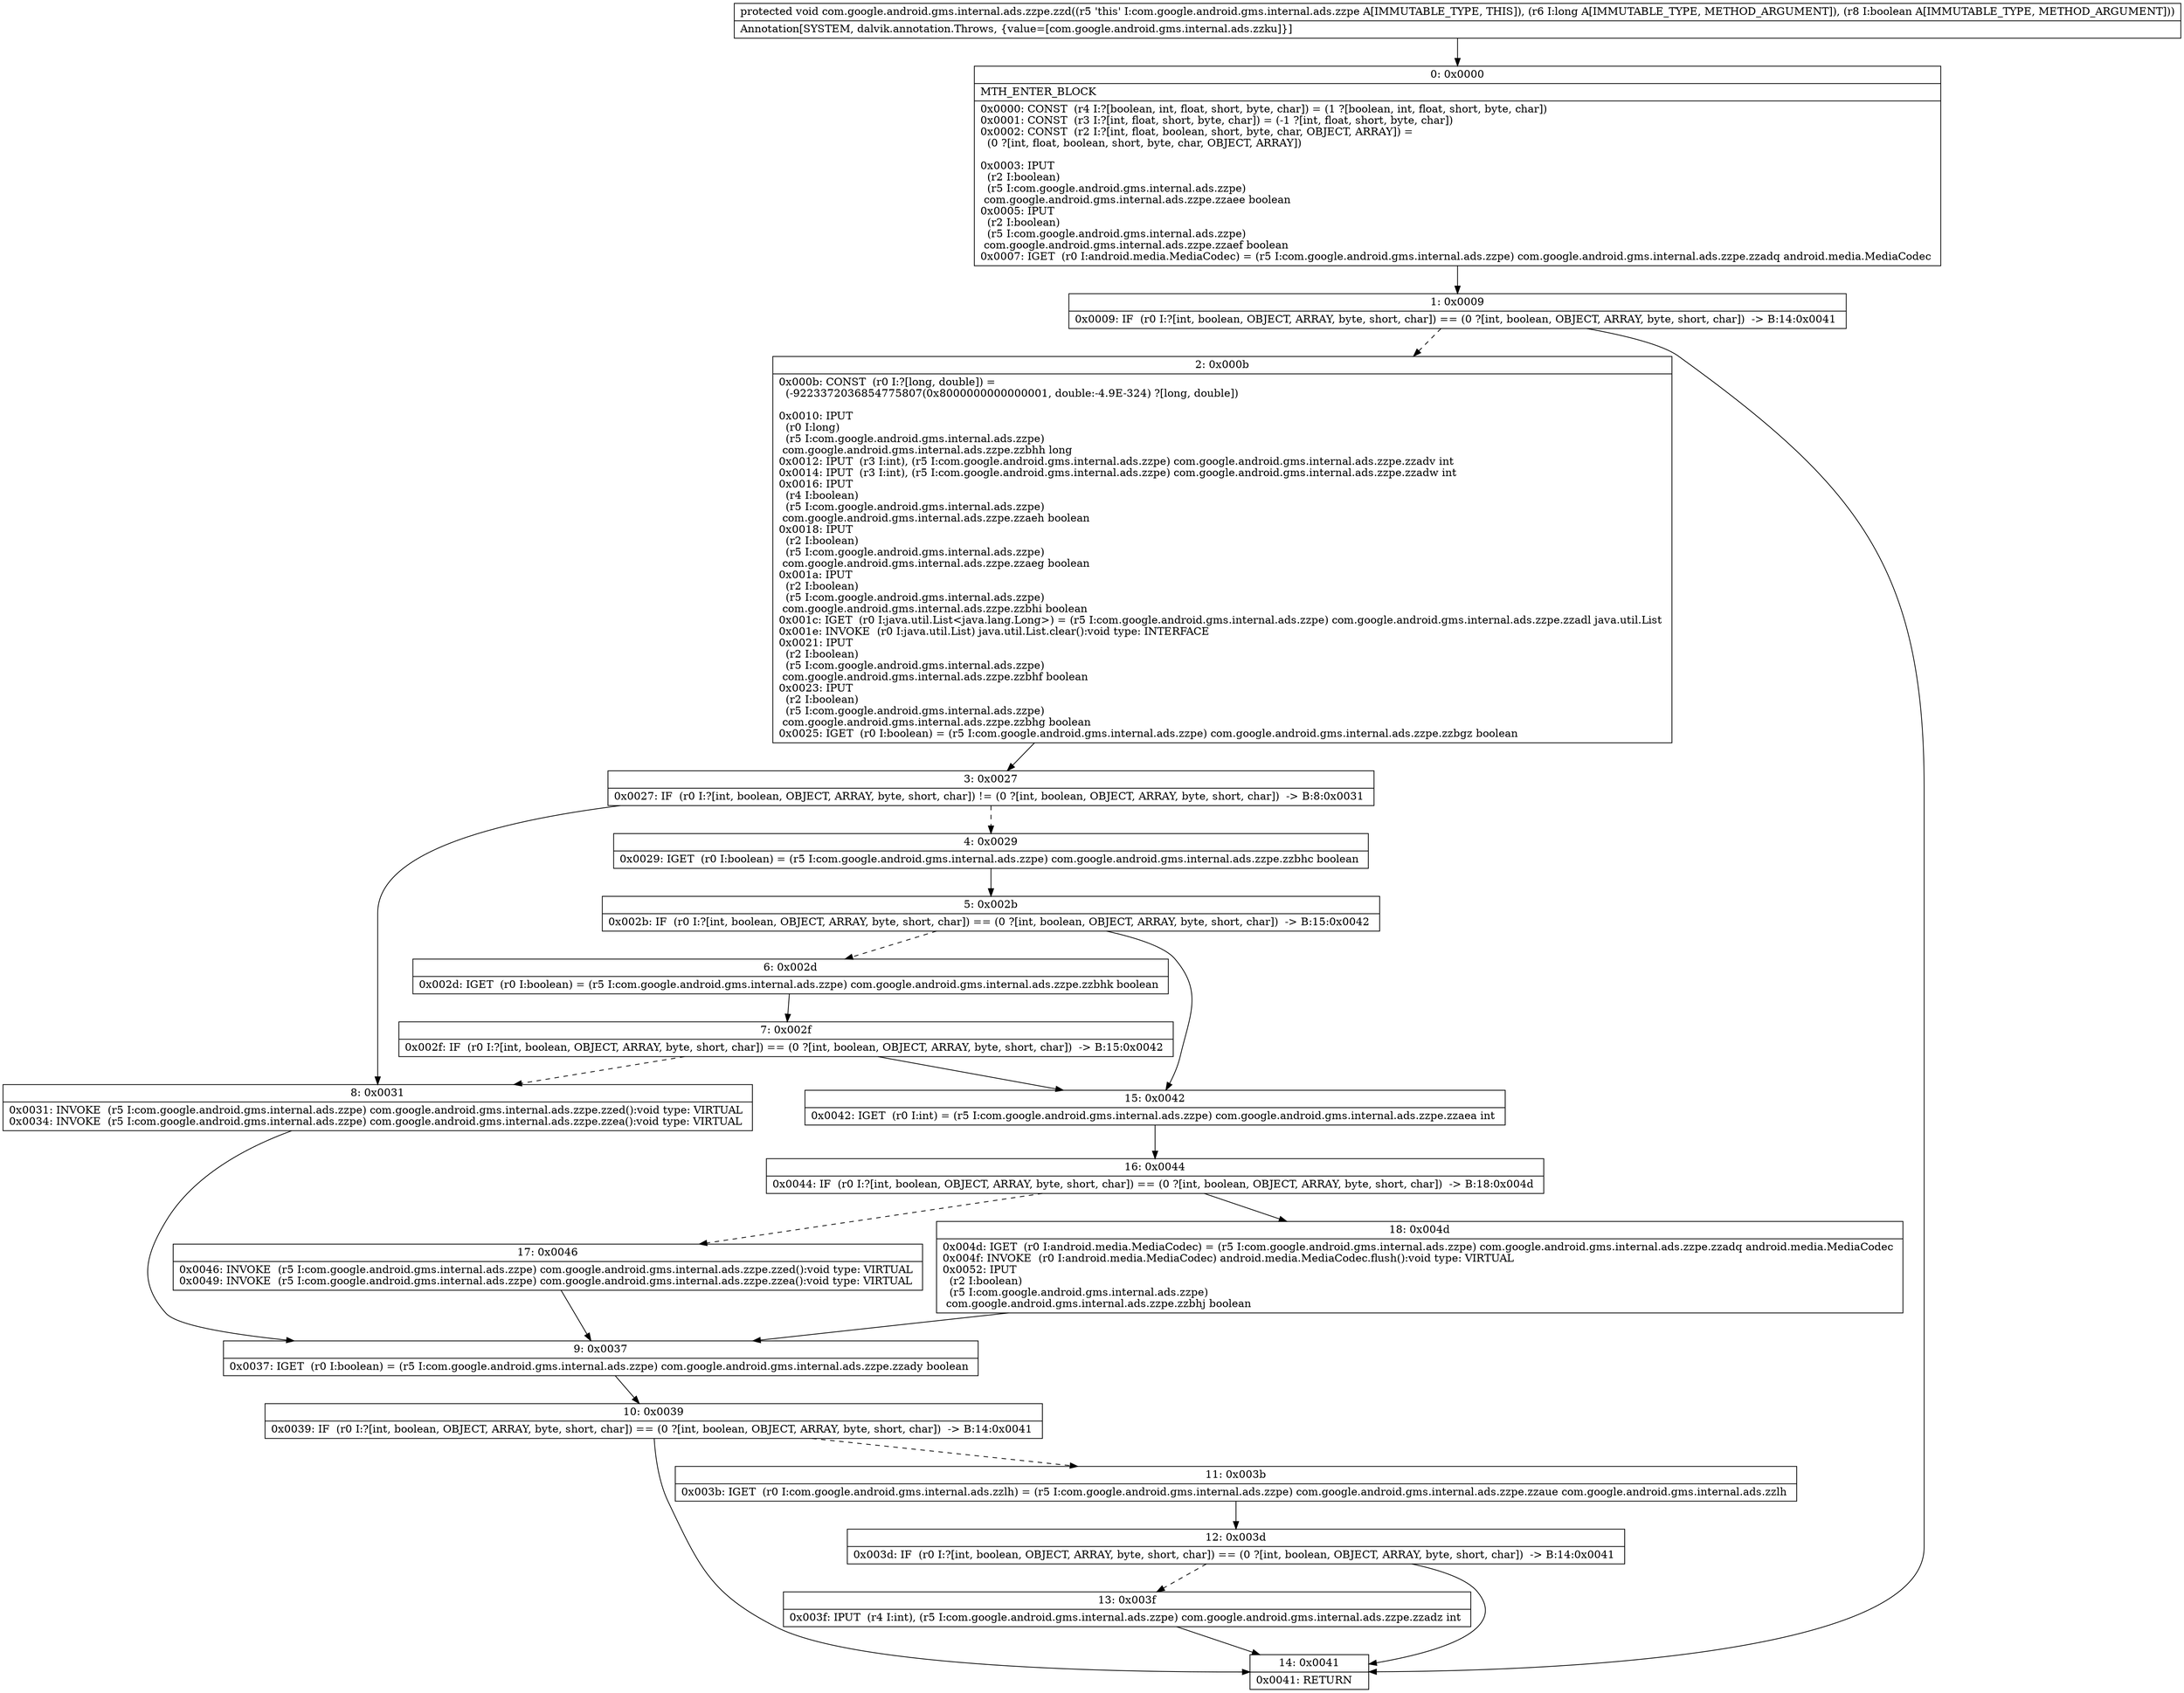 digraph "CFG forcom.google.android.gms.internal.ads.zzpe.zzd(JZ)V" {
Node_0 [shape=record,label="{0\:\ 0x0000|MTH_ENTER_BLOCK\l|0x0000: CONST  (r4 I:?[boolean, int, float, short, byte, char]) = (1 ?[boolean, int, float, short, byte, char]) \l0x0001: CONST  (r3 I:?[int, float, short, byte, char]) = (\-1 ?[int, float, short, byte, char]) \l0x0002: CONST  (r2 I:?[int, float, boolean, short, byte, char, OBJECT, ARRAY]) = \l  (0 ?[int, float, boolean, short, byte, char, OBJECT, ARRAY])\l \l0x0003: IPUT  \l  (r2 I:boolean)\l  (r5 I:com.google.android.gms.internal.ads.zzpe)\l com.google.android.gms.internal.ads.zzpe.zzaee boolean \l0x0005: IPUT  \l  (r2 I:boolean)\l  (r5 I:com.google.android.gms.internal.ads.zzpe)\l com.google.android.gms.internal.ads.zzpe.zzaef boolean \l0x0007: IGET  (r0 I:android.media.MediaCodec) = (r5 I:com.google.android.gms.internal.ads.zzpe) com.google.android.gms.internal.ads.zzpe.zzadq android.media.MediaCodec \l}"];
Node_1 [shape=record,label="{1\:\ 0x0009|0x0009: IF  (r0 I:?[int, boolean, OBJECT, ARRAY, byte, short, char]) == (0 ?[int, boolean, OBJECT, ARRAY, byte, short, char])  \-\> B:14:0x0041 \l}"];
Node_2 [shape=record,label="{2\:\ 0x000b|0x000b: CONST  (r0 I:?[long, double]) = \l  (\-9223372036854775807(0x8000000000000001, double:\-4.9E\-324) ?[long, double])\l \l0x0010: IPUT  \l  (r0 I:long)\l  (r5 I:com.google.android.gms.internal.ads.zzpe)\l com.google.android.gms.internal.ads.zzpe.zzbhh long \l0x0012: IPUT  (r3 I:int), (r5 I:com.google.android.gms.internal.ads.zzpe) com.google.android.gms.internal.ads.zzpe.zzadv int \l0x0014: IPUT  (r3 I:int), (r5 I:com.google.android.gms.internal.ads.zzpe) com.google.android.gms.internal.ads.zzpe.zzadw int \l0x0016: IPUT  \l  (r4 I:boolean)\l  (r5 I:com.google.android.gms.internal.ads.zzpe)\l com.google.android.gms.internal.ads.zzpe.zzaeh boolean \l0x0018: IPUT  \l  (r2 I:boolean)\l  (r5 I:com.google.android.gms.internal.ads.zzpe)\l com.google.android.gms.internal.ads.zzpe.zzaeg boolean \l0x001a: IPUT  \l  (r2 I:boolean)\l  (r5 I:com.google.android.gms.internal.ads.zzpe)\l com.google.android.gms.internal.ads.zzpe.zzbhi boolean \l0x001c: IGET  (r0 I:java.util.List\<java.lang.Long\>) = (r5 I:com.google.android.gms.internal.ads.zzpe) com.google.android.gms.internal.ads.zzpe.zzadl java.util.List \l0x001e: INVOKE  (r0 I:java.util.List) java.util.List.clear():void type: INTERFACE \l0x0021: IPUT  \l  (r2 I:boolean)\l  (r5 I:com.google.android.gms.internal.ads.zzpe)\l com.google.android.gms.internal.ads.zzpe.zzbhf boolean \l0x0023: IPUT  \l  (r2 I:boolean)\l  (r5 I:com.google.android.gms.internal.ads.zzpe)\l com.google.android.gms.internal.ads.zzpe.zzbhg boolean \l0x0025: IGET  (r0 I:boolean) = (r5 I:com.google.android.gms.internal.ads.zzpe) com.google.android.gms.internal.ads.zzpe.zzbgz boolean \l}"];
Node_3 [shape=record,label="{3\:\ 0x0027|0x0027: IF  (r0 I:?[int, boolean, OBJECT, ARRAY, byte, short, char]) != (0 ?[int, boolean, OBJECT, ARRAY, byte, short, char])  \-\> B:8:0x0031 \l}"];
Node_4 [shape=record,label="{4\:\ 0x0029|0x0029: IGET  (r0 I:boolean) = (r5 I:com.google.android.gms.internal.ads.zzpe) com.google.android.gms.internal.ads.zzpe.zzbhc boolean \l}"];
Node_5 [shape=record,label="{5\:\ 0x002b|0x002b: IF  (r0 I:?[int, boolean, OBJECT, ARRAY, byte, short, char]) == (0 ?[int, boolean, OBJECT, ARRAY, byte, short, char])  \-\> B:15:0x0042 \l}"];
Node_6 [shape=record,label="{6\:\ 0x002d|0x002d: IGET  (r0 I:boolean) = (r5 I:com.google.android.gms.internal.ads.zzpe) com.google.android.gms.internal.ads.zzpe.zzbhk boolean \l}"];
Node_7 [shape=record,label="{7\:\ 0x002f|0x002f: IF  (r0 I:?[int, boolean, OBJECT, ARRAY, byte, short, char]) == (0 ?[int, boolean, OBJECT, ARRAY, byte, short, char])  \-\> B:15:0x0042 \l}"];
Node_8 [shape=record,label="{8\:\ 0x0031|0x0031: INVOKE  (r5 I:com.google.android.gms.internal.ads.zzpe) com.google.android.gms.internal.ads.zzpe.zzed():void type: VIRTUAL \l0x0034: INVOKE  (r5 I:com.google.android.gms.internal.ads.zzpe) com.google.android.gms.internal.ads.zzpe.zzea():void type: VIRTUAL \l}"];
Node_9 [shape=record,label="{9\:\ 0x0037|0x0037: IGET  (r0 I:boolean) = (r5 I:com.google.android.gms.internal.ads.zzpe) com.google.android.gms.internal.ads.zzpe.zzady boolean \l}"];
Node_10 [shape=record,label="{10\:\ 0x0039|0x0039: IF  (r0 I:?[int, boolean, OBJECT, ARRAY, byte, short, char]) == (0 ?[int, boolean, OBJECT, ARRAY, byte, short, char])  \-\> B:14:0x0041 \l}"];
Node_11 [shape=record,label="{11\:\ 0x003b|0x003b: IGET  (r0 I:com.google.android.gms.internal.ads.zzlh) = (r5 I:com.google.android.gms.internal.ads.zzpe) com.google.android.gms.internal.ads.zzpe.zzaue com.google.android.gms.internal.ads.zzlh \l}"];
Node_12 [shape=record,label="{12\:\ 0x003d|0x003d: IF  (r0 I:?[int, boolean, OBJECT, ARRAY, byte, short, char]) == (0 ?[int, boolean, OBJECT, ARRAY, byte, short, char])  \-\> B:14:0x0041 \l}"];
Node_13 [shape=record,label="{13\:\ 0x003f|0x003f: IPUT  (r4 I:int), (r5 I:com.google.android.gms.internal.ads.zzpe) com.google.android.gms.internal.ads.zzpe.zzadz int \l}"];
Node_14 [shape=record,label="{14\:\ 0x0041|0x0041: RETURN   \l}"];
Node_15 [shape=record,label="{15\:\ 0x0042|0x0042: IGET  (r0 I:int) = (r5 I:com.google.android.gms.internal.ads.zzpe) com.google.android.gms.internal.ads.zzpe.zzaea int \l}"];
Node_16 [shape=record,label="{16\:\ 0x0044|0x0044: IF  (r0 I:?[int, boolean, OBJECT, ARRAY, byte, short, char]) == (0 ?[int, boolean, OBJECT, ARRAY, byte, short, char])  \-\> B:18:0x004d \l}"];
Node_17 [shape=record,label="{17\:\ 0x0046|0x0046: INVOKE  (r5 I:com.google.android.gms.internal.ads.zzpe) com.google.android.gms.internal.ads.zzpe.zzed():void type: VIRTUAL \l0x0049: INVOKE  (r5 I:com.google.android.gms.internal.ads.zzpe) com.google.android.gms.internal.ads.zzpe.zzea():void type: VIRTUAL \l}"];
Node_18 [shape=record,label="{18\:\ 0x004d|0x004d: IGET  (r0 I:android.media.MediaCodec) = (r5 I:com.google.android.gms.internal.ads.zzpe) com.google.android.gms.internal.ads.zzpe.zzadq android.media.MediaCodec \l0x004f: INVOKE  (r0 I:android.media.MediaCodec) android.media.MediaCodec.flush():void type: VIRTUAL \l0x0052: IPUT  \l  (r2 I:boolean)\l  (r5 I:com.google.android.gms.internal.ads.zzpe)\l com.google.android.gms.internal.ads.zzpe.zzbhj boolean \l}"];
MethodNode[shape=record,label="{protected void com.google.android.gms.internal.ads.zzpe.zzd((r5 'this' I:com.google.android.gms.internal.ads.zzpe A[IMMUTABLE_TYPE, THIS]), (r6 I:long A[IMMUTABLE_TYPE, METHOD_ARGUMENT]), (r8 I:boolean A[IMMUTABLE_TYPE, METHOD_ARGUMENT]))  | Annotation[SYSTEM, dalvik.annotation.Throws, \{value=[com.google.android.gms.internal.ads.zzku]\}]\l}"];
MethodNode -> Node_0;
Node_0 -> Node_1;
Node_1 -> Node_2[style=dashed];
Node_1 -> Node_14;
Node_2 -> Node_3;
Node_3 -> Node_4[style=dashed];
Node_3 -> Node_8;
Node_4 -> Node_5;
Node_5 -> Node_6[style=dashed];
Node_5 -> Node_15;
Node_6 -> Node_7;
Node_7 -> Node_8[style=dashed];
Node_7 -> Node_15;
Node_8 -> Node_9;
Node_9 -> Node_10;
Node_10 -> Node_11[style=dashed];
Node_10 -> Node_14;
Node_11 -> Node_12;
Node_12 -> Node_13[style=dashed];
Node_12 -> Node_14;
Node_13 -> Node_14;
Node_15 -> Node_16;
Node_16 -> Node_17[style=dashed];
Node_16 -> Node_18;
Node_17 -> Node_9;
Node_18 -> Node_9;
}

